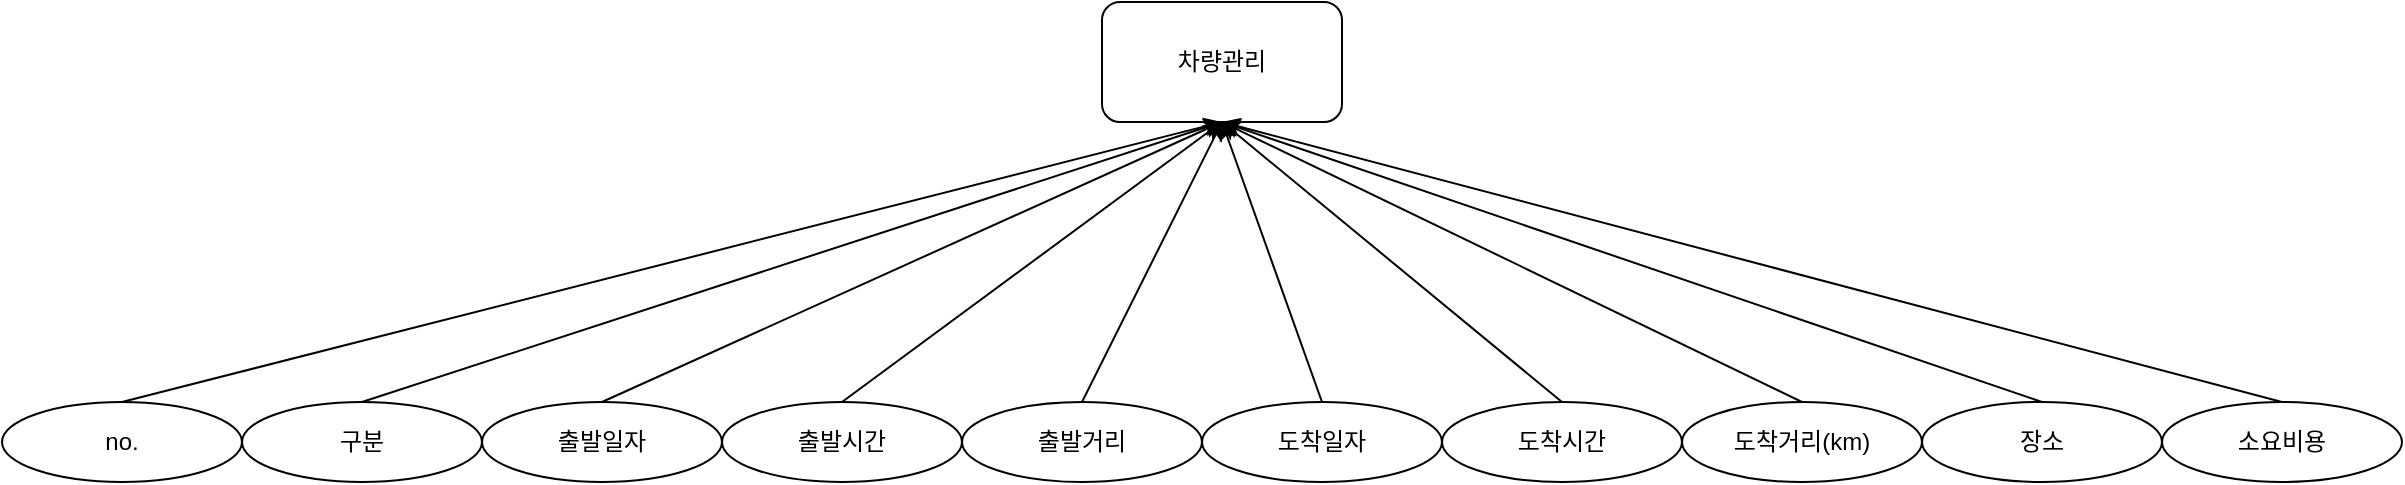 <mxfile version="21.2.1" type="device">
  <diagram name="페이지-1" id="N8n7aJgkxxEMxBiP3NPM">
    <mxGraphModel dx="885" dy="820" grid="1" gridSize="10" guides="1" tooltips="1" connect="1" arrows="1" fold="1" page="1" pageScale="1" pageWidth="4681" pageHeight="3300" math="0" shadow="0">
      <root>
        <mxCell id="0" />
        <mxCell id="1" parent="0" />
        <mxCell id="-3Ia1M7fYGQDs6Li7xgi-1" value="차량관리" style="rounded=1;whiteSpace=wrap;html=1;" parent="1" vertex="1">
          <mxGeometry x="640" y="170" width="120" height="60" as="geometry" />
        </mxCell>
        <mxCell id="-3Ia1M7fYGQDs6Li7xgi-18" style="rounded=0;orthogonalLoop=1;jettySize=auto;html=1;entryX=0.5;entryY=1;entryDx=0;entryDy=0;exitX=0.5;exitY=0;exitDx=0;exitDy=0;" parent="1" source="-3Ia1M7fYGQDs6Li7xgi-9" target="-3Ia1M7fYGQDs6Li7xgi-1" edge="1">
          <mxGeometry relative="1" as="geometry" />
        </mxCell>
        <mxCell id="-3Ia1M7fYGQDs6Li7xgi-2" value="no." style="ellipse;whiteSpace=wrap;html=1;" parent="1" vertex="1">
          <mxGeometry x="90" y="370" width="120" height="40" as="geometry" />
        </mxCell>
        <mxCell id="-3Ia1M7fYGQDs6Li7xgi-3" value="구분" style="ellipse;whiteSpace=wrap;html=1;" parent="1" vertex="1">
          <mxGeometry x="210" y="370" width="120" height="40" as="geometry" />
        </mxCell>
        <mxCell id="-3Ia1M7fYGQDs6Li7xgi-8" value="출발일자" style="ellipse;whiteSpace=wrap;html=1;" parent="1" vertex="1">
          <mxGeometry x="330" y="370" width="120" height="40" as="geometry" />
        </mxCell>
        <mxCell id="-3Ia1M7fYGQDs6Li7xgi-9" value="출발시간" style="ellipse;whiteSpace=wrap;html=1;" parent="1" vertex="1">
          <mxGeometry x="450" y="370" width="120" height="40" as="geometry" />
        </mxCell>
        <mxCell id="-3Ia1M7fYGQDs6Li7xgi-10" value="출발거리" style="ellipse;whiteSpace=wrap;html=1;" parent="1" vertex="1">
          <mxGeometry x="570" y="370" width="120" height="40" as="geometry" />
        </mxCell>
        <mxCell id="-3Ia1M7fYGQDs6Li7xgi-13" value="도착일자" style="ellipse;whiteSpace=wrap;html=1;" parent="1" vertex="1">
          <mxGeometry x="690" y="370" width="120" height="40" as="geometry" />
        </mxCell>
        <mxCell id="-3Ia1M7fYGQDs6Li7xgi-14" value="도착시간" style="ellipse;whiteSpace=wrap;html=1;" parent="1" vertex="1">
          <mxGeometry x="810" y="370" width="120" height="40" as="geometry" />
        </mxCell>
        <mxCell id="-3Ia1M7fYGQDs6Li7xgi-15" value="도착거리(km)" style="ellipse;whiteSpace=wrap;html=1;" parent="1" vertex="1">
          <mxGeometry x="930" y="370" width="120" height="40" as="geometry" />
        </mxCell>
        <mxCell id="-3Ia1M7fYGQDs6Li7xgi-16" value="장소" style="ellipse;whiteSpace=wrap;html=1;" parent="1" vertex="1">
          <mxGeometry x="1050" y="370" width="120" height="40" as="geometry" />
        </mxCell>
        <mxCell id="-3Ia1M7fYGQDs6Li7xgi-17" value="소요비용" style="ellipse;whiteSpace=wrap;html=1;" parent="1" vertex="1">
          <mxGeometry x="1170" y="370" width="120" height="40" as="geometry" />
        </mxCell>
        <mxCell id="-3Ia1M7fYGQDs6Li7xgi-19" style="rounded=0;orthogonalLoop=1;jettySize=auto;html=1;entryX=0.5;entryY=1;entryDx=0;entryDy=0;exitX=0.5;exitY=0;exitDx=0;exitDy=0;" parent="1" source="-3Ia1M7fYGQDs6Li7xgi-10" target="-3Ia1M7fYGQDs6Li7xgi-1" edge="1">
          <mxGeometry relative="1" as="geometry">
            <mxPoint x="201" y="385" as="sourcePoint" />
            <mxPoint x="610" y="240" as="targetPoint" />
          </mxGeometry>
        </mxCell>
        <mxCell id="-3Ia1M7fYGQDs6Li7xgi-20" style="rounded=0;orthogonalLoop=1;jettySize=auto;html=1;entryX=0.5;entryY=1;entryDx=0;entryDy=0;exitX=0.5;exitY=0;exitDx=0;exitDy=0;" parent="1" source="-3Ia1M7fYGQDs6Li7xgi-13" target="-3Ia1M7fYGQDs6Li7xgi-1" edge="1">
          <mxGeometry relative="1" as="geometry">
            <mxPoint x="211" y="395" as="sourcePoint" />
            <mxPoint x="620" y="250" as="targetPoint" />
          </mxGeometry>
        </mxCell>
        <mxCell id="-3Ia1M7fYGQDs6Li7xgi-21" style="rounded=0;orthogonalLoop=1;jettySize=auto;html=1;entryX=0.5;entryY=1;entryDx=0;entryDy=0;exitX=0.5;exitY=0;exitDx=0;exitDy=0;" parent="1" source="-3Ia1M7fYGQDs6Li7xgi-14" target="-3Ia1M7fYGQDs6Li7xgi-1" edge="1">
          <mxGeometry relative="1" as="geometry">
            <mxPoint x="221" y="405" as="sourcePoint" />
            <mxPoint x="630" y="260" as="targetPoint" />
          </mxGeometry>
        </mxCell>
        <mxCell id="-3Ia1M7fYGQDs6Li7xgi-22" style="rounded=0;orthogonalLoop=1;jettySize=auto;html=1;entryX=0.5;entryY=1;entryDx=0;entryDy=0;exitX=0.5;exitY=0;exitDx=0;exitDy=0;" parent="1" source="-3Ia1M7fYGQDs6Li7xgi-15" target="-3Ia1M7fYGQDs6Li7xgi-1" edge="1">
          <mxGeometry relative="1" as="geometry">
            <mxPoint x="231" y="415" as="sourcePoint" />
            <mxPoint x="640" y="270" as="targetPoint" />
          </mxGeometry>
        </mxCell>
        <mxCell id="-3Ia1M7fYGQDs6Li7xgi-23" style="rounded=0;orthogonalLoop=1;jettySize=auto;html=1;entryX=0.5;entryY=1;entryDx=0;entryDy=0;exitX=0.5;exitY=0;exitDx=0;exitDy=0;" parent="1" source="-3Ia1M7fYGQDs6Li7xgi-16" target="-3Ia1M7fYGQDs6Li7xgi-1" edge="1">
          <mxGeometry relative="1" as="geometry">
            <mxPoint x="241" y="425" as="sourcePoint" />
            <mxPoint x="650" y="280" as="targetPoint" />
          </mxGeometry>
        </mxCell>
        <mxCell id="-3Ia1M7fYGQDs6Li7xgi-24" style="rounded=0;orthogonalLoop=1;jettySize=auto;html=1;entryX=0.5;entryY=1;entryDx=0;entryDy=0;exitX=0.5;exitY=0;exitDx=0;exitDy=0;" parent="1" source="-3Ia1M7fYGQDs6Li7xgi-17" target="-3Ia1M7fYGQDs6Li7xgi-1" edge="1">
          <mxGeometry relative="1" as="geometry">
            <mxPoint x="251" y="435" as="sourcePoint" />
            <mxPoint x="660" y="290" as="targetPoint" />
          </mxGeometry>
        </mxCell>
        <mxCell id="-3Ia1M7fYGQDs6Li7xgi-25" style="rounded=0;orthogonalLoop=1;jettySize=auto;html=1;entryX=0.5;entryY=1;entryDx=0;entryDy=0;exitX=0.5;exitY=0;exitDx=0;exitDy=0;" parent="1" source="-3Ia1M7fYGQDs6Li7xgi-2" target="-3Ia1M7fYGQDs6Li7xgi-1" edge="1">
          <mxGeometry relative="1" as="geometry">
            <mxPoint x="520" y="380" as="sourcePoint" />
            <mxPoint x="610" y="240" as="targetPoint" />
          </mxGeometry>
        </mxCell>
        <mxCell id="-3Ia1M7fYGQDs6Li7xgi-26" style="rounded=0;orthogonalLoop=1;jettySize=auto;html=1;entryX=0.5;entryY=1;entryDx=0;entryDy=0;exitX=0.5;exitY=0;exitDx=0;exitDy=0;" parent="1" source="-3Ia1M7fYGQDs6Li7xgi-3" target="-3Ia1M7fYGQDs6Li7xgi-1" edge="1">
          <mxGeometry relative="1" as="geometry">
            <mxPoint x="160" y="380" as="sourcePoint" />
            <mxPoint x="610" y="240" as="targetPoint" />
          </mxGeometry>
        </mxCell>
        <mxCell id="-3Ia1M7fYGQDs6Li7xgi-27" style="rounded=0;orthogonalLoop=1;jettySize=auto;html=1;entryX=0.5;entryY=1;entryDx=0;entryDy=0;exitX=0.5;exitY=0;exitDx=0;exitDy=0;" parent="1" source="-3Ia1M7fYGQDs6Li7xgi-8" target="-3Ia1M7fYGQDs6Li7xgi-1" edge="1">
          <mxGeometry relative="1" as="geometry">
            <mxPoint x="170" y="390" as="sourcePoint" />
            <mxPoint x="620" y="250" as="targetPoint" />
          </mxGeometry>
        </mxCell>
      </root>
    </mxGraphModel>
  </diagram>
</mxfile>
